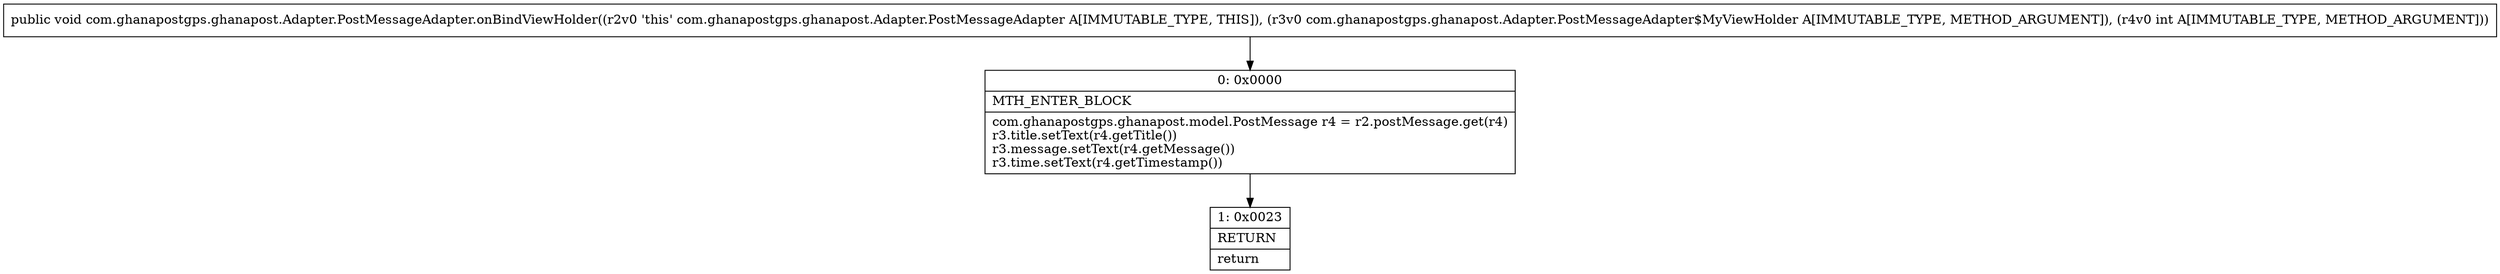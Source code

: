digraph "CFG forcom.ghanapostgps.ghanapost.Adapter.PostMessageAdapter.onBindViewHolder(Lcom\/ghanapostgps\/ghanapost\/Adapter\/PostMessageAdapter$MyViewHolder;I)V" {
Node_0 [shape=record,label="{0\:\ 0x0000|MTH_ENTER_BLOCK\l|com.ghanapostgps.ghanapost.model.PostMessage r4 = r2.postMessage.get(r4)\lr3.title.setText(r4.getTitle())\lr3.message.setText(r4.getMessage())\lr3.time.setText(r4.getTimestamp())\l}"];
Node_1 [shape=record,label="{1\:\ 0x0023|RETURN\l|return\l}"];
MethodNode[shape=record,label="{public void com.ghanapostgps.ghanapost.Adapter.PostMessageAdapter.onBindViewHolder((r2v0 'this' com.ghanapostgps.ghanapost.Adapter.PostMessageAdapter A[IMMUTABLE_TYPE, THIS]), (r3v0 com.ghanapostgps.ghanapost.Adapter.PostMessageAdapter$MyViewHolder A[IMMUTABLE_TYPE, METHOD_ARGUMENT]), (r4v0 int A[IMMUTABLE_TYPE, METHOD_ARGUMENT])) }"];
MethodNode -> Node_0;
Node_0 -> Node_1;
}

